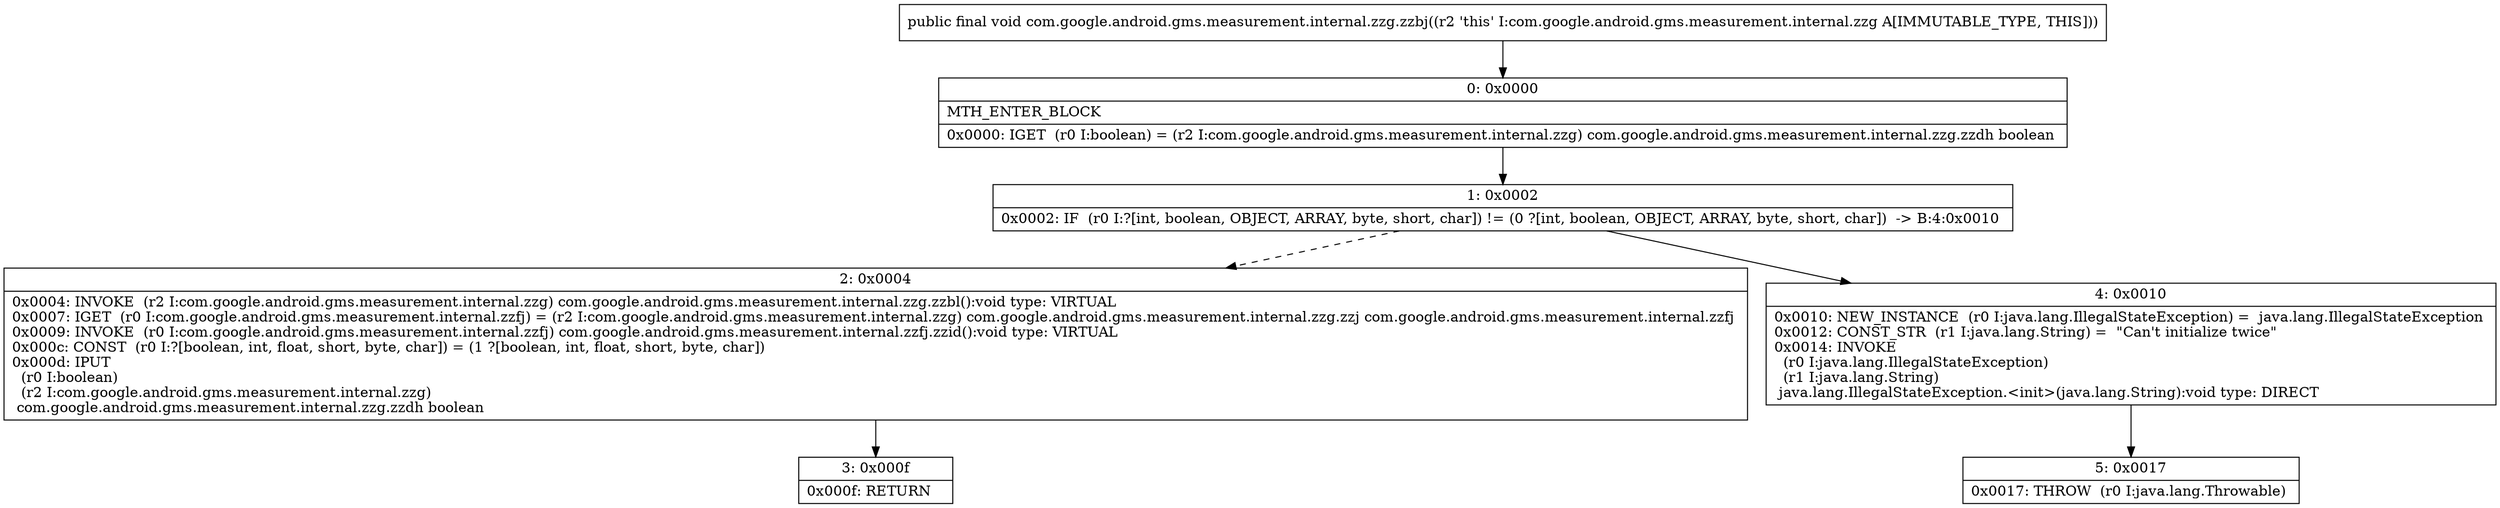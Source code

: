 digraph "CFG forcom.google.android.gms.measurement.internal.zzg.zzbj()V" {
Node_0 [shape=record,label="{0\:\ 0x0000|MTH_ENTER_BLOCK\l|0x0000: IGET  (r0 I:boolean) = (r2 I:com.google.android.gms.measurement.internal.zzg) com.google.android.gms.measurement.internal.zzg.zzdh boolean \l}"];
Node_1 [shape=record,label="{1\:\ 0x0002|0x0002: IF  (r0 I:?[int, boolean, OBJECT, ARRAY, byte, short, char]) != (0 ?[int, boolean, OBJECT, ARRAY, byte, short, char])  \-\> B:4:0x0010 \l}"];
Node_2 [shape=record,label="{2\:\ 0x0004|0x0004: INVOKE  (r2 I:com.google.android.gms.measurement.internal.zzg) com.google.android.gms.measurement.internal.zzg.zzbl():void type: VIRTUAL \l0x0007: IGET  (r0 I:com.google.android.gms.measurement.internal.zzfj) = (r2 I:com.google.android.gms.measurement.internal.zzg) com.google.android.gms.measurement.internal.zzg.zzj com.google.android.gms.measurement.internal.zzfj \l0x0009: INVOKE  (r0 I:com.google.android.gms.measurement.internal.zzfj) com.google.android.gms.measurement.internal.zzfj.zzid():void type: VIRTUAL \l0x000c: CONST  (r0 I:?[boolean, int, float, short, byte, char]) = (1 ?[boolean, int, float, short, byte, char]) \l0x000d: IPUT  \l  (r0 I:boolean)\l  (r2 I:com.google.android.gms.measurement.internal.zzg)\l com.google.android.gms.measurement.internal.zzg.zzdh boolean \l}"];
Node_3 [shape=record,label="{3\:\ 0x000f|0x000f: RETURN   \l}"];
Node_4 [shape=record,label="{4\:\ 0x0010|0x0010: NEW_INSTANCE  (r0 I:java.lang.IllegalStateException) =  java.lang.IllegalStateException \l0x0012: CONST_STR  (r1 I:java.lang.String) =  \"Can't initialize twice\" \l0x0014: INVOKE  \l  (r0 I:java.lang.IllegalStateException)\l  (r1 I:java.lang.String)\l java.lang.IllegalStateException.\<init\>(java.lang.String):void type: DIRECT \l}"];
Node_5 [shape=record,label="{5\:\ 0x0017|0x0017: THROW  (r0 I:java.lang.Throwable) \l}"];
MethodNode[shape=record,label="{public final void com.google.android.gms.measurement.internal.zzg.zzbj((r2 'this' I:com.google.android.gms.measurement.internal.zzg A[IMMUTABLE_TYPE, THIS])) }"];
MethodNode -> Node_0;
Node_0 -> Node_1;
Node_1 -> Node_2[style=dashed];
Node_1 -> Node_4;
Node_2 -> Node_3;
Node_4 -> Node_5;
}

